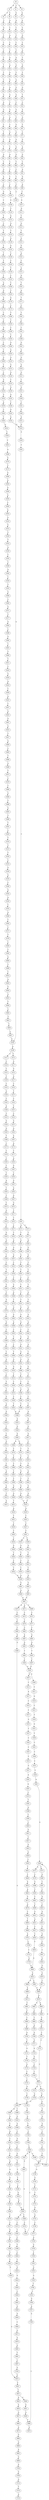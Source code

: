 strict digraph  {
	S0 -> S1 [ label = T ];
	S0 -> S2 [ label = A ];
	S0 -> S3 [ label = C ];
	S1 -> S4 [ label = G ];
	S2 -> S5 [ label = T ];
	S2 -> S6 [ label = C ];
	S3 -> S7 [ label = A ];
	S4 -> S8 [ label = A ];
	S5 -> S9 [ label = C ];
	S6 -> S10 [ label = A ];
	S7 -> S11 [ label = A ];
	S8 -> S12 [ label = C ];
	S9 -> S13 [ label = G ];
	S10 -> S14 [ label = C ];
	S11 -> S15 [ label = G ];
	S12 -> S16 [ label = T ];
	S13 -> S17 [ label = T ];
	S14 -> S18 [ label = A ];
	S15 -> S19 [ label = G ];
	S16 -> S20 [ label = C ];
	S17 -> S21 [ label = C ];
	S18 -> S22 [ label = C ];
	S19 -> S23 [ label = C ];
	S20 -> S24 [ label = T ];
	S21 -> S25 [ label = C ];
	S22 -> S26 [ label = T ];
	S23 -> S27 [ label = G ];
	S24 -> S28 [ label = A ];
	S25 -> S29 [ label = C ];
	S26 -> S30 [ label = A ];
	S27 -> S31 [ label = T ];
	S28 -> S32 [ label = G ];
	S29 -> S33 [ label = T ];
	S30 -> S34 [ label = A ];
	S31 -> S35 [ label = G ];
	S32 -> S36 [ label = T ];
	S33 -> S37 [ label = T ];
	S34 -> S38 [ label = G ];
	S35 -> S39 [ label = T ];
	S36 -> S40 [ label = A ];
	S37 -> S41 [ label = C ];
	S38 -> S42 [ label = G ];
	S39 -> S43 [ label = C ];
	S40 -> S44 [ label = G ];
	S41 -> S45 [ label = A ];
	S42 -> S46 [ label = A ];
	S43 -> S47 [ label = G ];
	S44 -> S48 [ label = A ];
	S45 -> S49 [ label = G ];
	S46 -> S50 [ label = G ];
	S47 -> S51 [ label = T ];
	S48 -> S52 [ label = C ];
	S49 -> S53 [ label = A ];
	S50 -> S54 [ label = T ];
	S51 -> S55 [ label = C ];
	S52 -> S56 [ label = G ];
	S53 -> S57 [ label = G ];
	S54 -> S58 [ label = G ];
	S55 -> S59 [ label = A ];
	S56 -> S60 [ label = T ];
	S57 -> S61 [ label = A ];
	S58 -> S62 [ label = A ];
	S59 -> S63 [ label = G ];
	S60 -> S64 [ label = G ];
	S61 -> S65 [ label = C ];
	S62 -> S66 [ label = C ];
	S63 -> S67 [ label = T ];
	S64 -> S68 [ label = G ];
	S65 -> S69 [ label = T ];
	S66 -> S70 [ label = G ];
	S67 -> S71 [ label = C ];
	S68 -> S72 [ label = G ];
	S69 -> S73 [ label = C ];
	S70 -> S74 [ label = A ];
	S71 -> S75 [ label = G ];
	S72 -> S76 [ label = G ];
	S73 -> S77 [ label = T ];
	S74 -> S78 [ label = C ];
	S75 -> S79 [ label = A ];
	S76 -> S80 [ label = G ];
	S77 -> S81 [ label = A ];
	S78 -> S82 [ label = A ];
	S79 -> S83 [ label = G ];
	S80 -> S84 [ label = T ];
	S81 -> S85 [ label = C ];
	S82 -> S86 [ label = C ];
	S83 -> S87 [ label = C ];
	S84 -> S88 [ label = C ];
	S85 -> S89 [ label = G ];
	S86 -> S90 [ label = T ];
	S87 -> S91 [ label = A ];
	S88 -> S92 [ label = C ];
	S89 -> S93 [ label = A ];
	S90 -> S94 [ label = C ];
	S91 -> S95 [ label = G ];
	S92 -> S96 [ label = T ];
	S93 -> S97 [ label = C ];
	S94 -> S98 [ label = C ];
	S95 -> S99 [ label = A ];
	S96 -> S100 [ label = C ];
	S97 -> S101 [ label = G ];
	S98 -> S102 [ label = A ];
	S99 -> S103 [ label = C ];
	S100 -> S104 [ label = G ];
	S101 -> S105 [ label = C ];
	S102 -> S106 [ label = G ];
	S103 -> S107 [ label = G ];
	S104 -> S108 [ label = A ];
	S105 -> S109 [ label = A ];
	S106 -> S110 [ label = T ];
	S107 -> S111 [ label = G ];
	S108 -> S112 [ label = T ];
	S108 -> S113 [ label = C ];
	S109 -> S114 [ label = T ];
	S110 -> S115 [ label = A ];
	S111 -> S116 [ label = C ];
	S112 -> S117 [ label = G ];
	S113 -> S118 [ label = C ];
	S114 -> S119 [ label = C ];
	S115 -> S120 [ label = G ];
	S116 -> S121 [ label = G ];
	S117 -> S122 [ label = G ];
	S118 -> S123 [ label = C ];
	S119 -> S124 [ label = T ];
	S120 -> S125 [ label = T ];
	S121 -> S126 [ label = T ];
	S122 -> S127 [ label = G ];
	S123 -> S128 [ label = T ];
	S124 -> S129 [ label = T ];
	S125 -> S130 [ label = G ];
	S126 -> S131 [ label = G ];
	S127 -> S132 [ label = C ];
	S128 -> S133 [ label = C ];
	S129 -> S134 [ label = T ];
	S130 -> S135 [ label = A ];
	S131 -> S136 [ label = G ];
	S132 -> S137 [ label = T ];
	S133 -> S138 [ label = G ];
	S134 -> S139 [ label = T ];
	S135 -> S140 [ label = C ];
	S136 -> S141 [ label = A ];
	S137 -> S142 [ label = C ];
	S138 -> S143 [ label = C ];
	S139 -> S144 [ label = T ];
	S140 -> S145 [ label = C ];
	S141 -> S146 [ label = C ];
	S142 -> S147 [ label = C ];
	S143 -> S148 [ label = A ];
	S144 -> S149 [ label = C ];
	S145 -> S150 [ label = T ];
	S146 -> S151 [ label = A ];
	S147 -> S152 [ label = C ];
	S148 -> S153 [ label = T ];
	S149 -> S154 [ label = T ];
	S150 -> S155 [ label = C ];
	S151 -> S156 [ label = A ];
	S152 -> S157 [ label = G ];
	S153 -> S158 [ label = G ];
	S154 -> S159 [ label = A ];
	S155 -> S160 [ label = C ];
	S156 -> S161 [ label = T ];
	S157 -> S162 [ label = G ];
	S158 -> S163 [ label = G ];
	S159 -> S164 [ label = G ];
	S160 -> S165 [ label = T ];
	S161 -> S166 [ label = A ];
	S162 -> S167 [ label = A ];
	S163 -> S168 [ label = T ];
	S164 -> S169 [ label = A ];
	S165 -> S170 [ label = A ];
	S166 -> S171 [ label = T ];
	S167 -> S172 [ label = A ];
	S168 -> S173 [ label = C ];
	S169 -> S174 [ label = T ];
	S170 -> S175 [ label = C ];
	S171 -> S176 [ label = C ];
	S172 -> S177 [ label = C ];
	S173 -> S178 [ label = C ];
	S174 -> S179 [ label = C ];
	S175 -> S180 [ label = T ];
	S176 -> S181 [ label = T ];
	S177 -> S182 [ label = A ];
	S178 -> S183 [ label = C ];
	S179 -> S184 [ label = C ];
	S180 -> S185 [ label = T ];
	S181 -> S186 [ label = C ];
	S182 -> S187 [ label = G ];
	S183 -> S188 [ label = C ];
	S184 -> S189 [ label = A ];
	S185 -> S190 [ label = C ];
	S186 -> S191 [ label = C ];
	S187 -> S192 [ label = C ];
	S188 -> S193 [ label = T ];
	S189 -> S194 [ label = T ];
	S190 -> S195 [ label = T ];
	S191 -> S196 [ label = G ];
	S192 -> S197 [ label = G ];
	S193 -> S198 [ label = A ];
	S194 -> S199 [ label = C ];
	S195 -> S200 [ label = G ];
	S196 -> S201 [ label = G ];
	S197 -> S202 [ label = A ];
	S198 -> S203 [ label = C ];
	S199 -> S204 [ label = C ];
	S200 -> S205 [ label = A ];
	S201 -> S206 [ label = A ];
	S202 -> S207 [ label = G ];
	S203 -> S208 [ label = T ];
	S204 -> S209 [ label = G ];
	S205 -> S210 [ label = G ];
	S206 -> S211 [ label = G ];
	S207 -> S212 [ label = G ];
	S208 -> S213 [ label = C ];
	S209 -> S214 [ label = C ];
	S210 -> S215 [ label = G ];
	S211 -> S216 [ label = A ];
	S212 -> S217 [ label = T ];
	S213 -> S218 [ label = G ];
	S214 -> S219 [ label = C ];
	S215 -> S220 [ label = G ];
	S216 -> S221 [ label = G ];
	S217 -> S222 [ label = C ];
	S218 -> S223 [ label = T ];
	S219 -> S224 [ label = A ];
	S220 -> S225 [ label = C ];
	S221 -> S226 [ label = C ];
	S222 -> S227 [ label = C ];
	S223 -> S228 [ label = T ];
	S224 -> S229 [ label = C ];
	S225 -> S230 [ label = G ];
	S226 -> S231 [ label = G ];
	S227 -> S232 [ label = T ];
	S228 -> S233 [ label = G ];
	S229 -> S234 [ label = G ];
	S230 -> S235 [ label = A ];
	S231 -> S236 [ label = A ];
	S232 -> S237 [ label = A ];
	S233 -> S238 [ label = G ];
	S234 -> S239 [ label = A ];
	S235 -> S240 [ label = C ];
	S236 -> S241 [ label = C ];
	S237 -> S242 [ label = A ];
	S238 -> S243 [ label = A ];
	S239 -> S244 [ label = C ];
	S240 -> S245 [ label = G ];
	S241 -> S246 [ label = G ];
	S242 -> S247 [ label = G ];
	S243 -> S248 [ label = C ];
	S244 -> S249 [ label = C ];
	S245 -> S250 [ label = A ];
	S246 -> S251 [ label = A ];
	S247 -> S252 [ label = C ];
	S248 -> S253 [ label = C ];
	S249 -> S254 [ label = G ];
	S250 -> S255 [ label = G ];
	S251 -> S255 [ label = G ];
	S252 -> S256 [ label = G ];
	S253 -> S257 [ label = T ];
	S254 -> S258 [ label = C ];
	S255 -> S259 [ label = G ];
	S256 -> S260 [ label = T ];
	S257 -> S261 [ label = G ];
	S258 -> S262 [ label = T ];
	S259 -> S263 [ label = T ];
	S260 -> S264 [ label = G ];
	S261 -> S265 [ label = G ];
	S262 -> S266 [ label = A ];
	S263 -> S267 [ label = T ];
	S264 -> S268 [ label = G ];
	S265 -> S269 [ label = T ];
	S266 -> S270 [ label = G ];
	S267 -> S271 [ label = G ];
	S267 -> S272 [ label = C ];
	S268 -> S273 [ label = T ];
	S269 -> S274 [ label = G ];
	S270 -> S275 [ label = T ];
	S271 -> S276 [ label = T ];
	S272 -> S277 [ label = T ];
	S273 -> S278 [ label = G ];
	S274 -> S279 [ label = T ];
	S275 -> S280 [ label = A ];
	S276 -> S281 [ label = G ];
	S277 -> S282 [ label = A ];
	S278 -> S283 [ label = G ];
	S279 -> S284 [ label = C ];
	S280 -> S285 [ label = A ];
	S281 -> S286 [ label = G ];
	S282 -> S287 [ label = G ];
	S283 -> S288 [ label = A ];
	S284 -> S289 [ label = G ];
	S285 -> S290 [ label = A ];
	S286 -> S291 [ label = G ];
	S287 -> S292 [ label = G ];
	S288 -> S293 [ label = C ];
	S289 -> S294 [ label = C ];
	S290 -> S295 [ label = G ];
	S291 -> S296 [ label = T ];
	S292 -> S297 [ label = T ];
	S293 -> S298 [ label = C ];
	S294 -> S299 [ label = A ];
	S295 -> S300 [ label = C ];
	S296 -> S301 [ label = T ];
	S297 -> S302 [ label = C ];
	S298 -> S303 [ label = C ];
	S299 -> S304 [ label = A ];
	S300 -> S305 [ label = A ];
	S301 -> S306 [ label = C ];
	S302 -> S307 [ label = C ];
	S303 -> S308 [ label = T ];
	S304 -> S309 [ label = C ];
	S305 -> S310 [ label = G ];
	S306 -> S311 [ label = T ];
	S307 -> S312 [ label = T ];
	S308 -> S313 [ label = G ];
	S309 -> S314 [ label = G ];
	S310 -> S315 [ label = G ];
	S311 -> S316 [ label = T ];
	S312 -> S317 [ label = G ];
	S313 -> S318 [ label = G ];
	S314 -> S319 [ label = T ];
	S315 -> S320 [ label = T ];
	S316 -> S321 [ label = T ];
	S317 -> S322 [ label = T ];
	S318 -> S323 [ label = T ];
	S319 -> S324 [ label = C ];
	S320 -> S325 [ label = T ];
	S321 -> S326 [ label = G ];
	S322 -> S327 [ label = G ];
	S323 -> S328 [ label = C ];
	S324 -> S329 [ label = T ];
	S325 -> S330 [ label = A ];
	S326 -> S331 [ label = G ];
	S327 -> S332 [ label = G ];
	S328 -> S333 [ label = A ];
	S329 -> S334 [ label = T ];
	S330 -> S335 [ label = C ];
	S331 -> S336 [ label = A ];
	S332 -> S337 [ label = A ];
	S333 -> S338 [ label = C ];
	S334 -> S339 [ label = G ];
	S335 -> S340 [ label = T ];
	S336 -> S341 [ label = C ];
	S337 -> S342 [ label = C ];
	S338 -> S343 [ label = T ];
	S339 -> S344 [ label = A ];
	S340 -> S345 [ label = A ];
	S341 -> S346 [ label = G ];
	S342 -> S347 [ label = G ];
	S343 -> S348 [ label = A ];
	S344 -> S349 [ label = G ];
	S345 -> S350 [ label = C ];
	S346 -> S351 [ label = G ];
	S347 -> S352 [ label = G ];
	S348 -> S353 [ label = A ];
	S349 -> S354 [ label = G ];
	S350 -> S355 [ label = T ];
	S351 -> S356 [ label = A ];
	S352 -> S357 [ label = C ];
	S353 -> S358 [ label = G ];
	S354 -> S359 [ label = T ];
	S355 -> S360 [ label = G ];
	S356 -> S361 [ label = G ];
	S357 -> S362 [ label = G ];
	S358 -> S363 [ label = A ];
	S359 -> S364 [ label = C ];
	S360 -> S365 [ label = C ];
	S361 -> S366 [ label = G ];
	S362 -> S367 [ label = G ];
	S363 -> S368 [ label = A ];
	S363 -> S369 [ label = G ];
	S364 -> S370 [ label = G ];
	S365 -> S371 [ label = A ];
	S366 -> S372 [ label = T ];
	S367 -> S373 [ label = T ];
	S368 -> S374 [ label = C ];
	S369 -> S375 [ label = T ];
	S370 -> S376 [ label = C ];
	S371 -> S377 [ label = T ];
	S372 -> S378 [ label = C ];
	S373 -> S379 [ label = C ];
	S374 -> S380 [ label = T ];
	S375 -> S381 [ label = T ];
	S376 -> S382 [ label = T ];
	S377 -> S383 [ label = A ];
	S378 -> S384 [ label = A ];
	S379 -> S385 [ label = A ];
	S380 -> S386 [ label = T ];
	S381 -> S387 [ label = T ];
	S382 -> S388 [ label = C ];
	S383 -> S389 [ label = C ];
	S384 -> S390 [ label = C ];
	S385 -> S391 [ label = C ];
	S386 -> S392 [ label = C ];
	S387 -> S393 [ label = G ];
	S388 -> S394 [ label = A ];
	S389 -> S395 [ label = G ];
	S390 -> S396 [ label = T ];
	S391 -> S397 [ label = C ];
	S392 -> S398 [ label = T ];
	S393 -> S399 [ label = T ];
	S394 -> S400 [ label = A ];
	S395 -> S401 [ label = T ];
	S396 -> S348 [ label = A ];
	S397 -> S402 [ label = A ];
	S398 -> S403 [ label = G ];
	S399 -> S404 [ label = G ];
	S400 -> S405 [ label = G ];
	S401 -> S406 [ label = T ];
	S402 -> S407 [ label = A ];
	S403 -> S408 [ label = G ];
	S404 -> S409 [ label = G ];
	S405 -> S410 [ label = T ];
	S406 -> S411 [ label = T ];
	S407 -> S412 [ label = G ];
	S408 -> S413 [ label = T ];
	S409 -> S414 [ label = T ];
	S410 -> S415 [ label = A ];
	S411 -> S416 [ label = C ];
	S412 -> S417 [ label = A ];
	S413 -> S418 [ label = A ];
	S414 -> S419 [ label = A ];
	S416 -> S420 [ label = G ];
	S417 -> S421 [ label = C ];
	S418 -> S422 [ label = T ];
	S419 -> S423 [ label = C ];
	S420 -> S424 [ label = A ];
	S421 -> S425 [ label = T ];
	S422 -> S426 [ label = T ];
	S423 -> S427 [ label = T ];
	S424 -> S428 [ label = C ];
	S425 -> S429 [ label = T ];
	S426 -> S430 [ label = C ];
	S427 -> S431 [ label = C ];
	S428 -> S432 [ label = A ];
	S429 -> S433 [ label = T ];
	S430 -> S434 [ label = C ];
	S431 -> S435 [ label = C ];
	S431 -> S436 [ label = T ];
	S432 -> S437 [ label = C ];
	S433 -> S438 [ label = G ];
	S434 -> S439 [ label = G ];
	S435 -> S440 [ label = G ];
	S436 -> S441 [ label = G ];
	S437 -> S442 [ label = G ];
	S438 -> S443 [ label = T ];
	S439 -> S444 [ label = T ];
	S440 -> S445 [ label = T ];
	S441 -> S446 [ label = T ];
	S442 -> S447 [ label = G ];
	S443 -> S448 [ label = G ];
	S444 -> S449 [ label = C ];
	S445 -> S450 [ label = C ];
	S446 -> S451 [ label = C ];
	S447 -> S452 [ label = G ];
	S448 -> S453 [ label = G ];
	S449 -> S454 [ label = C ];
	S450 -> S455 [ label = C ];
	S451 -> S456 [ label = C ];
	S452 -> S457 [ label = T ];
	S453 -> S414 [ label = T ];
	S454 -> S458 [ label = A ];
	S455 -> S458 [ label = A ];
	S456 -> S459 [ label = A ];
	S457 -> S460 [ label = A ];
	S458 -> S461 [ label = G ];
	S459 -> S462 [ label = G ];
	S460 -> S463 [ label = C ];
	S461 -> S464 [ label = A ];
	S462 -> S465 [ label = A ];
	S463 -> S466 [ label = T ];
	S464 -> S467 [ label = G ];
	S465 -> S467 [ label = G ];
	S466 -> S468 [ label = G ];
	S467 -> S469 [ label = T ];
	S467 -> S470 [ label = G ];
	S467 -> S471 [ label = A ];
	S468 -> S472 [ label = T ];
	S469 -> S473 [ label = C ];
	S470 -> S474 [ label = C ];
	S471 -> S475 [ label = C ];
	S472 -> S476 [ label = C ];
	S473 -> S477 [ label = C ];
	S474 -> S478 [ label = C ];
	S475 -> S479 [ label = C ];
	S476 -> S480 [ label = C ];
	S477 -> S481 [ label = C ];
	S478 -> S482 [ label = C ];
	S479 -> S483 [ label = C ];
	S480 -> S484 [ label = G ];
	S481 -> S485 [ label = A ];
	S482 -> S486 [ label = A ];
	S483 -> S487 [ label = A ];
	S484 -> S488 [ label = T ];
	S485 -> S489 [ label = G ];
	S486 -> S490 [ label = G ];
	S487 -> S491 [ label = G ];
	S488 -> S492 [ label = G ];
	S489 -> S493 [ label = T ];
	S490 -> S494 [ label = G ];
	S491 -> S495 [ label = T ];
	S492 -> S496 [ label = T ];
	S493 -> S497 [ label = C ];
	S494 -> S498 [ label = C ];
	S494 -> S499 [ label = A ];
	S495 -> S500 [ label = C ];
	S496 -> S501 [ label = T ];
	S497 -> S502 [ label = G ];
	S498 -> S503 [ label = G ];
	S499 -> S504 [ label = G ];
	S500 -> S502 [ label = G ];
	S501 -> S505 [ label = C ];
	S502 -> S506 [ label = G ];
	S502 -> S507 [ label = A ];
	S503 -> S508 [ label = A ];
	S504 -> S509 [ label = C ];
	S505 -> S510 [ label = T ];
	S506 -> S511 [ label = T ];
	S507 -> S512 [ label = C ];
	S508 -> S513 [ label = C ];
	S509 -> S514 [ label = A ];
	S510 -> S515 [ label = T ];
	S511 -> S516 [ label = G ];
	S512 -> S517 [ label = A ];
	S513 -> S518 [ label = A ];
	S514 -> S519 [ label = C ];
	S515 -> S520 [ label = T ];
	S516 -> S521 [ label = C ];
	S517 -> S522 [ label = C ];
	S518 -> S523 [ label = C ];
	S519 -> S524 [ label = C ];
	S520 -> S525 [ label = C ];
	S521 -> S526 [ label = T ];
	S522 -> S527 [ label = T ];
	S523 -> S528 [ label = G ];
	S524 -> S529 [ label = C ];
	S525 -> S530 [ label = G ];
	S526 -> S531 [ label = G ];
	S527 -> S532 [ label = G ];
	S528 -> S533 [ label = T ];
	S529 -> S534 [ label = A ];
	S530 -> S535 [ label = G ];
	S531 -> S536 [ label = T ];
	S532 -> S537 [ label = T ];
	S533 -> S538 [ label = C ];
	S534 -> S539 [ label = A ];
	S535 -> S540 [ label = C ];
	S536 -> S541 [ label = C ];
	S537 -> S542 [ label = C ];
	S538 -> S543 [ label = C ];
	S539 -> S544 [ label = A ];
	S540 -> S545 [ label = A ];
	S541 -> S546 [ label = C ];
	S542 -> S547 [ label = C ];
	S543 -> S548 [ label = C ];
	S544 -> S549 [ label = T ];
	S545 -> S550 [ label = A ];
	S546 -> S551 [ label = C ];
	S547 -> S552 [ label = C ];
	S548 -> S553 [ label = G ];
	S549 -> S554 [ label = T ];
	S550 -> S555 [ label = C ];
	S551 -> S556 [ label = C ];
	S552 -> S557 [ label = G ];
	S553 -> S558 [ label = G ];
	S554 -> S559 [ label = C ];
	S555 -> S560 [ label = A ];
	S556 -> S561 [ label = A ];
	S557 -> S562 [ label = A ];
	S558 -> S563 [ label = G ];
	S559 -> S564 [ label = G ];
	S560 -> S565 [ label = C ];
	S561 -> S566 [ label = G ];
	S562 -> S567 [ label = G ];
	S563 -> S568 [ label = G ];
	S563 -> S569 [ label = T ];
	S564 -> S570 [ label = C ];
	S565 -> S571 [ label = C ];
	S566 -> S572 [ label = A ];
	S566 -> S573 [ label = C ];
	S567 -> S574 [ label = C ];
	S568 -> S575 [ label = C ];
	S569 -> S576 [ label = C ];
	S570 -> S577 [ label = C ];
	S571 -> S578 [ label = T ];
	S572 -> S579 [ label = C ];
	S573 -> S580 [ label = G ];
	S574 -> S581 [ label = T ];
	S575 -> S582 [ label = C ];
	S576 -> S583 [ label = C ];
	S577 -> S584 [ label = G ];
	S578 -> S585 [ label = C ];
	S579 -> S586 [ label = G ];
	S580 -> S587 [ label = C ];
	S581 -> S588 [ label = A ];
	S582 -> S589 [ label = C ];
	S583 -> S590 [ label = C ];
	S584 -> S591 [ label = A ];
	S585 -> S592 [ label = C ];
	S586 -> S593 [ label = T ];
	S587 -> S594 [ label = C ];
	S588 -> S595 [ label = C ];
	S589 -> S596 [ label = T ];
	S590 -> S597 [ label = G ];
	S590 -> S598 [ label = C ];
	S591 -> S599 [ label = G ];
	S592 -> S600 [ label = A ];
	S593 -> S601 [ label = C ];
	S594 -> S602 [ label = A ];
	S595 -> S603 [ label = C ];
	S596 -> S604 [ label = C ];
	S597 -> S605 [ label = G ];
	S598 -> S606 [ label = A ];
	S599 -> S607 [ label = T ];
	S600 -> S608 [ label = T ];
	S601 -> S609 [ label = T ];
	S602 -> S610 [ label = C ];
	S603 -> S611 [ label = G ];
	S604 -> S612 [ label = C ];
	S605 -> S563 [ label = G ];
	S606 -> S566 [ label = G ];
	S607 -> S613 [ label = C ];
	S608 -> S614 [ label = C ];
	S609 -> S615 [ label = G ];
	S610 -> S616 [ label = A ];
	S611 -> S617 [ label = T ];
	S612 -> S618 [ label = G ];
	S613 -> S619 [ label = G ];
	S614 -> S620 [ label = A ];
	S615 -> S621 [ label = A ];
	S616 -> S622 [ label = A ];
	S617 -> S623 [ label = G ];
	S618 -> S624 [ label = G ];
	S619 -> S625 [ label = G ];
	S620 -> S626 [ label = G ];
	S621 -> S627 [ label = C ];
	S622 -> S628 [ label = C ];
	S623 -> S629 [ label = A ];
	S624 -> S630 [ label = T ];
	S625 -> S631 [ label = T ];
	S626 -> S632 [ label = G ];
	S627 -> S633 [ label = C ];
	S628 -> S634 [ label = A ];
	S629 -> S635 [ label = C ];
	S630 -> S636 [ label = C ];
	S631 -> S637 [ label = C ];
	S632 -> S638 [ label = T ];
	S633 -> S639 [ label = G ];
	S634 -> S640 [ label = C ];
	S635 -> S641 [ label = C ];
	S636 -> S642 [ label = A ];
	S637 -> S643 [ label = A ];
	S637 -> S644 [ label = G ];
	S638 -> S645 [ label = C ];
	S639 -> S646 [ label = G ];
	S640 -> S647 [ label = C ];
	S641 -> S648 [ label = T ];
	S642 -> S649 [ label = G ];
	S643 -> S650 [ label = A ];
	S644 -> S651 [ label = A ];
	S645 -> S652 [ label = C ];
	S646 -> S653 [ label = G ];
	S647 -> S654 [ label = G ];
	S648 -> S655 [ label = A ];
	S649 -> S656 [ label = A ];
	S650 -> S657 [ label = G ];
	S651 -> S658 [ label = G ];
	S652 -> S659 [ label = T ];
	S653 -> S660 [ label = G ];
	S653 -> S661 [ label = C ];
	S654 -> S662 [ label = G ];
	S655 -> S663 [ label = A ];
	S656 -> S664 [ label = C ];
	S657 -> S665 [ label = T ];
	S658 -> S666 [ label = T ];
	S659 -> S667 [ label = C ];
	S660 -> S668 [ label = A ];
	S661 -> S669 [ label = T ];
	S662 -> S670 [ label = G ];
	S663 -> S671 [ label = G ];
	S664 -> S672 [ label = G ];
	S665 -> S673 [ label = A ];
	S666 -> S674 [ label = A ];
	S667 -> S104 [ label = G ];
	S668 -> S675 [ label = A ];
	S669 -> S676 [ label = A ];
	S670 -> S677 [ label = C ];
	S671 -> S678 [ label = G ];
	S672 -> S679 [ label = A ];
	S673 -> S680 [ label = G ];
	S675 -> S681 [ label = C ];
	S676 -> S682 [ label = G ];
	S676 -> S683 [ label = A ];
	S677 -> S669 [ label = T ];
	S678 -> S684 [ label = C ];
	S679 -> S685 [ label = G ];
	S680 -> S686 [ label = G ];
	S681 -> S687 [ label = T ];
	S682 -> S688 [ label = C ];
	S683 -> S689 [ label = G ];
	S684 -> S690 [ label = T ];
	S685 -> S691 [ label = T ];
	S686 -> S692 [ label = A ];
	S687 -> S693 [ label = C ];
	S688 -> S694 [ label = C ];
	S689 -> S695 [ label = G ];
	S690 -> S696 [ label = G ];
	S691 -> S697 [ label = C ];
	S692 -> S698 [ label = G ];
	S693 -> S699 [ label = C ];
	S694 -> S700 [ label = A ];
	S695 -> S701 [ label = G ];
	S696 -> S702 [ label = A ];
	S697 -> S703 [ label = G ];
	S698 -> S704 [ label = A ];
	S699 -> S705 [ label = A ];
	S700 -> S706 [ label = A ];
	S701 -> S707 [ label = C ];
	S702 -> S708 [ label = C ];
	S703 -> S625 [ label = G ];
	S704 -> S709 [ label = G ];
	S705 -> S710 [ label = T ];
	S706 -> S711 [ label = G ];
	S707 -> S712 [ label = C ];
	S708 -> S713 [ label = C ];
	S709 -> S714 [ label = G ];
	S710 -> S715 [ label = G ];
	S711 -> S716 [ label = G ];
	S712 -> S717 [ label = C ];
	S713 -> S718 [ label = G ];
	S714 -> S719 [ label = T ];
	S715 -> S720 [ label = T ];
	S716 -> S721 [ label = G ];
	S717 -> S722 [ label = T ];
	S717 -> S723 [ label = A ];
	S718 -> S646 [ label = G ];
	S719 -> S724 [ label = A ];
	S720 -> S725 [ label = G ];
	S721 -> S726 [ label = C ];
	S722 -> S727 [ label = G ];
	S723 -> S728 [ label = G ];
	S725 -> S729 [ label = C ];
	S726 -> S730 [ label = C ];
	S727 -> S731 [ label = G ];
	S728 -> S494 [ label = G ];
	S729 -> S732 [ label = C ];
	S730 -> S717 [ label = C ];
	S731 -> S733 [ label = G ];
	S732 -> S734 [ label = A ];
	S733 -> S735 [ label = G ];
	S734 -> S736 [ label = C ];
	S735 -> S737 [ label = A ];
	S736 -> S738 [ label = G ];
	S737 -> S739 [ label = C ];
	S738 -> S740 [ label = G ];
	S739 -> S741 [ label = C ];
	S740 -> S742 [ label = G ];
	S741 -> S743 [ label = C ];
	S742 -> S744 [ label = T ];
	S743 -> S745 [ label = C ];
	S744 -> S746 [ label = C ];
	S745 -> S747 [ label = A ];
	S746 -> S748 [ label = C ];
	S747 -> S749 [ label = A ];
	S748 -> S590 [ label = C ];
	S749 -> S750 [ label = G ];
	S750 -> S751 [ label = T ];
	S751 -> S752 [ label = T ];
	S752 -> S753 [ label = G ];
	S753 -> S754 [ label = G ];
	S754 -> S755 [ label = A ];
	S755 -> S756 [ label = C ];
	S756 -> S757 [ label = G ];
	S757 -> S758 [ label = A ];
	S758 -> S759 [ label = G ];
	S759 -> S760 [ label = T ];
	S760 -> S761 [ label = A ];
	S761 -> S762 [ label = G ];
	S762 -> S763 [ label = G ];
	S763 -> S764 [ label = T ];
	S764 -> S765 [ label = C ];
	S765 -> S766 [ label = G ];
	S766 -> S767 [ label = A ];
	S767 -> S768 [ label = G ];
	S768 -> S666 [ label = T ];
}
